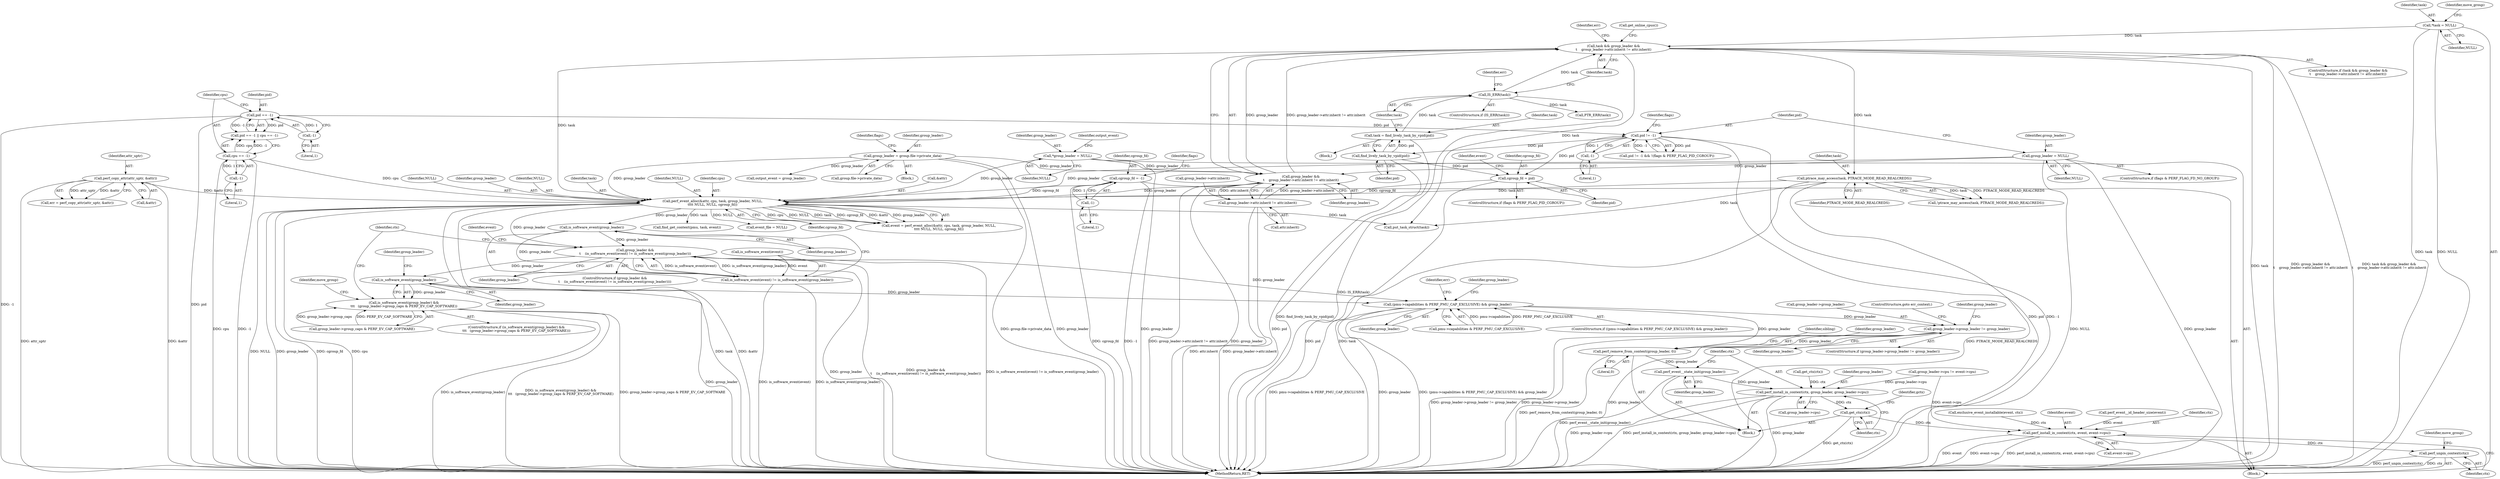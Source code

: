 digraph "0_linux_321027c1fe77f892f4ea07846aeae08cefbbb290@pointer" {
"1000463" [label="(Call,is_software_event(group_leader))"];
"1000389" [label="(Call,perf_event_alloc(&attr, cpu, task, group_leader, NULL,\n\t\t\t\t NULL, NULL, cgroup_fd))"];
"1000188" [label="(Call,perf_copy_attr(attr_uptr, &attr))"];
"1000250" [label="(Call,cpu == -1)"];
"1000252" [label="(Call,-1)"];
"1000376" [label="(Call,ptrace_may_access(task, PTRACE_MODE_READ_REALCREDS))"];
"1000335" [label="(Call,task && group_leader &&\n\t    group_leader->attr.inherit != attr.inherit)"];
"1000326" [label="(Call,IS_ERR(task))"];
"1000321" [label="(Call,task = find_lively_task_by_vpid(pid))"];
"1000323" [label="(Call,find_lively_task_by_vpid(pid))"];
"1000312" [label="(Call,pid != -1)"];
"1000246" [label="(Call,pid == -1)"];
"1000248" [label="(Call,-1)"];
"1000314" [label="(Call,-1)"];
"1000160" [label="(Call,*task = NULL)"];
"1000337" [label="(Call,group_leader &&\n\t    group_leader->attr.inherit != attr.inherit)"];
"1000289" [label="(Call,group_leader = group.file->private_data)"];
"1000140" [label="(Call,*group_leader = NULL)"];
"1000307" [label="(Call,group_leader = NULL)"];
"1000339" [label="(Call,group_leader->attr.inherit != attr.inherit)"];
"1000175" [label="(Call,cgroup_fd = -1)"];
"1000177" [label="(Call,-1)"];
"1000384" [label="(Call,cgroup_fd = pid)"];
"1000458" [label="(Call,group_leader &&\n\t    (is_software_event(event) != is_software_event(group_leader)))"];
"1000478" [label="(Call,is_software_event(group_leader))"];
"1000477" [label="(Call,is_software_event(group_leader) &&\n\t\t\t   (group_leader->group_caps & PERF_EV_CAP_SOFTWARE))"];
"1000505" [label="(Call,(pmu->capabilities & PERF_PMU_CAP_EXCLUSIVE) && group_leader)"];
"1000526" [label="(Call,group_leader->group_leader != group_leader)"];
"1000691" [label="(Call,perf_remove_from_context(group_leader, 0))"];
"1000712" [label="(Call,perf_event__state_init(group_leader))"];
"1000714" [label="(Call,perf_install_in_context(ctx, group_leader, group_leader->cpu))"];
"1000720" [label="(Call,get_ctx(ctx))"];
"1000733" [label="(Call,perf_install_in_context(ctx, event, event->cpu))"];
"1000739" [label="(Call,perf_unpin_context(ctx))"];
"1000460" [label="(Call,is_software_event(event) != is_software_event(group_leader))"];
"1000251" [label="(Identifier,cpu)"];
"1000714" [label="(Call,perf_install_in_context(ctx, group_leader, group_leader->cpu))"];
"1000393" [label="(Identifier,task)"];
"1000140" [label="(Call,*group_leader = NULL)"];
"1000693" [label="(Literal,0)"];
"1000397" [label="(Identifier,NULL)"];
"1000181" [label="(Identifier,flags)"];
"1000478" [label="(Call,is_software_event(group_leader))"];
"1000468" [label="(Identifier,event)"];
"1000740" [label="(Identifier,ctx)"];
"1000142" [label="(Identifier,NULL)"];
"1000189" [label="(Identifier,attr_uptr)"];
"1000249" [label="(Literal,1)"];
"1000298" [label="(Identifier,flags)"];
"1000378" [label="(Identifier,PTRACE_MODE_READ_REALCREDS)"];
"1000736" [label="(Call,event->cpu)"];
"1000290" [label="(Identifier,group_leader)"];
"1000376" [label="(Call,ptrace_may_access(task, PTRACE_MODE_READ_REALCREDS))"];
"1000340" [label="(Call,group_leader->attr.inherit)"];
"1000326" [label="(Call,IS_ERR(task))"];
"1000696" [label="(Identifier,sibling)"];
"1000477" [label="(Call,is_software_event(group_leader) &&\n\t\t\t   (group_leader->group_caps & PERF_EV_CAP_SOFTWARE))"];
"1000307" [label="(Call,group_leader = NULL)"];
"1000313" [label="(Identifier,pid)"];
"1000250" [label="(Call,cpu == -1)"];
"1000186" [label="(Call,err = perf_copy_attr(attr_uptr, &attr))"];
"1000380" [label="(ControlStructure,if (flags & PERF_FLAG_PID_CGROUP))"];
"1000350" [label="(Identifier,err)"];
"1000505" [label="(Call,(pmu->capabilities & PERF_PMU_CAP_EXCLUSIVE) && group_leader)"];
"1000162" [label="(Identifier,NULL)"];
"1000300" [label="(Call,output_event = group_leader)"];
"1000735" [label="(Identifier,event)"];
"1000726" [label="(Call,perf_event__id_header_size(event))"];
"1000141" [label="(Identifier,group_leader)"];
"1000252" [label="(Call,-1)"];
"1000463" [label="(Call,is_software_event(group_leader))"];
"1000716" [label="(Identifier,group_leader)"];
"1000330" [label="(Identifier,err)"];
"1000291" [label="(Call,group.file->private_data)"];
"1000384" [label="(Call,cgroup_fd = pid)"];
"1000392" [label="(Identifier,cpu)"];
"1000525" [label="(ControlStructure,if (group_leader->group_leader != group_leader))"];
"1000491" [label="(Call,find_get_context(pmu, task, event))"];
"1000338" [label="(Identifier,group_leader)"];
"1000325" [label="(ControlStructure,if (IS_ERR(task)))"];
"1000322" [label="(Identifier,task)"];
"1000690" [label="(Block,)"];
"1000323" [label="(Call,find_lively_task_by_vpid(pid))"];
"1000734" [label="(Identifier,ctx)"];
"1000480" [label="(Call,group_leader->group_caps & PERF_EV_CAP_SOFTWARE)"];
"1000511" [label="(Identifier,group_leader)"];
"1000331" [label="(Call,PTR_ERR(task))"];
"1000460" [label="(Call,is_software_event(event) != is_software_event(group_leader))"];
"1000742" [label="(Identifier,move_group)"];
"1000386" [label="(Identifier,pid)"];
"1000160" [label="(Call,*task = NULL)"];
"1000245" [label="(Call,pid == -1 || cpu == -1)"];
"1000247" [label="(Identifier,pid)"];
"1000253" [label="(Literal,1)"];
"1000476" [label="(ControlStructure,if (is_software_event(group_leader) &&\n\t\t\t   (group_leader->group_caps & PERF_EV_CAP_SOFTWARE)))"];
"1000713" [label="(Identifier,group_leader)"];
"1000375" [label="(Call,!ptrace_may_access(task, PTRACE_MODE_READ_REALCREDS))"];
"1000388" [label="(Identifier,event)"];
"1000482" [label="(Identifier,group_leader)"];
"1000161" [label="(Identifier,task)"];
"1000531" [label="(ControlStructure,goto err_context;)"];
"1000464" [label="(Identifier,group_leader)"];
"1000387" [label="(Call,event = perf_event_alloc(&attr, cpu, task, group_leader, NULL,\n\t\t\t\t NULL, NULL, cgroup_fd))"];
"1000177" [label="(Call,-1)"];
"1000479" [label="(Identifier,group_leader)"];
"1000459" [label="(Identifier,group_leader)"];
"1000167" [label="(Identifier,move_group)"];
"1000321" [label="(Call,task = find_lively_task_by_vpid(pid))"];
"1000190" [label="(Call,&attr)"];
"1000390" [label="(Call,&attr)"];
"1000733" [label="(Call,perf_install_in_context(ctx, event, event->cpu))"];
"1000843" [label="(MethodReturn,RET)"];
"1000715" [label="(Identifier,ctx)"];
"1000389" [label="(Call,perf_event_alloc(&attr, cpu, task, group_leader, NULL,\n\t\t\t\t NULL, NULL, cgroup_fd))"];
"1000506" [label="(Call,pmu->capabilities & PERF_PMU_CAP_EXCLUSIVE)"];
"1000138" [label="(Block,)"];
"1000188" [label="(Call,perf_copy_attr(attr_uptr, &attr))"];
"1000692" [label="(Identifier,group_leader)"];
"1000514" [label="(Identifier,err)"];
"1000535" [label="(Identifier,group_leader)"];
"1000723" [label="(Identifier,gctx)"];
"1000289" [label="(Call,group_leader = group.file->private_data)"];
"1000175" [label="(Call,cgroup_fd = -1)"];
"1000335" [label="(Call,task && group_leader &&\n\t    group_leader->attr.inherit != attr.inherit)"];
"1000490" [label="(Identifier,ctx)"];
"1000717" [label="(Call,group_leader->cpu)"];
"1000458" [label="(Call,group_leader &&\n\t    (is_software_event(event) != is_software_event(group_leader)))"];
"1000739" [label="(Call,perf_unpin_context(ctx))"];
"1000461" [label="(Call,is_software_event(event))"];
"1000395" [label="(Identifier,NULL)"];
"1000178" [label="(Literal,1)"];
"1000334" [label="(ControlStructure,if (task && group_leader &&\n\t    group_leader->attr.inherit != attr.inherit))"];
"1000345" [label="(Call,attr.inherit)"];
"1000556" [label="(Call,group_leader->cpu != event->cpu)"];
"1000710" [label="(Call,get_ctx(ctx))"];
"1000721" [label="(Identifier,ctx)"];
"1000519" [label="(Identifier,group_leader)"];
"1000324" [label="(Identifier,pid)"];
"1000487" [label="(Identifier,move_group)"];
"1000457" [label="(ControlStructure,if (group_leader &&\n\t    (is_software_event(event) != is_software_event(group_leader))))"];
"1000246" [label="(Call,pid == -1)"];
"1000339" [label="(Call,group_leader->attr.inherit != attr.inherit)"];
"1000527" [label="(Call,group_leader->group_leader)"];
"1000354" [label="(Call,get_online_cpus())"];
"1000833" [label="(Call,put_task_struct(task))"];
"1000712" [label="(Call,perf_event__state_init(group_leader))"];
"1000720" [label="(Call,get_ctx(ctx))"];
"1000673" [label="(Call,exclusive_event_installable(event, ctx))"];
"1000311" [label="(Call,pid != -1 && !(flags & PERF_FLAG_PID_CGROUP))"];
"1000312" [label="(Call,pid != -1)"];
"1000315" [label="(Literal,1)"];
"1000504" [label="(ControlStructure,if ((pmu->capabilities & PERF_PMU_CAP_EXCLUSIVE) && group_leader))"];
"1000145" [label="(Identifier,output_event)"];
"1000394" [label="(Identifier,group_leader)"];
"1000320" [label="(Block,)"];
"1000279" [label="(Block,)"];
"1000691" [label="(Call,perf_remove_from_context(group_leader, 0))"];
"1000318" [label="(Identifier,flags)"];
"1000609" [label="(Call,event_file = NULL)"];
"1000526" [label="(Call,group_leader->group_leader != group_leader)"];
"1000176" [label="(Identifier,cgroup_fd)"];
"1000530" [label="(Identifier,group_leader)"];
"1000303" [label="(ControlStructure,if (flags & PERF_FLAG_FD_NO_GROUP))"];
"1000398" [label="(Identifier,cgroup_fd)"];
"1000336" [label="(Identifier,task)"];
"1000309" [label="(Identifier,NULL)"];
"1000385" [label="(Identifier,cgroup_fd)"];
"1000377" [label="(Identifier,task)"];
"1000314" [label="(Call,-1)"];
"1000337" [label="(Call,group_leader &&\n\t    group_leader->attr.inherit != attr.inherit)"];
"1000248" [label="(Call,-1)"];
"1000308" [label="(Identifier,group_leader)"];
"1000327" [label="(Identifier,task)"];
"1000396" [label="(Identifier,NULL)"];
"1000463" -> "1000460"  [label="AST: "];
"1000463" -> "1000464"  [label="CFG: "];
"1000464" -> "1000463"  [label="AST: "];
"1000460" -> "1000463"  [label="CFG: "];
"1000463" -> "1000458"  [label="DDG: group_leader"];
"1000463" -> "1000460"  [label="DDG: group_leader"];
"1000389" -> "1000463"  [label="DDG: group_leader"];
"1000389" -> "1000387"  [label="AST: "];
"1000389" -> "1000398"  [label="CFG: "];
"1000390" -> "1000389"  [label="AST: "];
"1000392" -> "1000389"  [label="AST: "];
"1000393" -> "1000389"  [label="AST: "];
"1000394" -> "1000389"  [label="AST: "];
"1000395" -> "1000389"  [label="AST: "];
"1000396" -> "1000389"  [label="AST: "];
"1000397" -> "1000389"  [label="AST: "];
"1000398" -> "1000389"  [label="AST: "];
"1000387" -> "1000389"  [label="CFG: "];
"1000389" -> "1000843"  [label="DDG: NULL"];
"1000389" -> "1000843"  [label="DDG: group_leader"];
"1000389" -> "1000843"  [label="DDG: cgroup_fd"];
"1000389" -> "1000843"  [label="DDG: cpu"];
"1000389" -> "1000843"  [label="DDG: task"];
"1000389" -> "1000843"  [label="DDG: &attr"];
"1000389" -> "1000387"  [label="DDG: cpu"];
"1000389" -> "1000387"  [label="DDG: NULL"];
"1000389" -> "1000387"  [label="DDG: task"];
"1000389" -> "1000387"  [label="DDG: cgroup_fd"];
"1000389" -> "1000387"  [label="DDG: &attr"];
"1000389" -> "1000387"  [label="DDG: group_leader"];
"1000188" -> "1000389"  [label="DDG: &attr"];
"1000250" -> "1000389"  [label="DDG: cpu"];
"1000376" -> "1000389"  [label="DDG: task"];
"1000335" -> "1000389"  [label="DDG: task"];
"1000289" -> "1000389"  [label="DDG: group_leader"];
"1000140" -> "1000389"  [label="DDG: group_leader"];
"1000337" -> "1000389"  [label="DDG: group_leader"];
"1000307" -> "1000389"  [label="DDG: group_leader"];
"1000175" -> "1000389"  [label="DDG: cgroup_fd"];
"1000384" -> "1000389"  [label="DDG: cgroup_fd"];
"1000389" -> "1000458"  [label="DDG: group_leader"];
"1000389" -> "1000491"  [label="DDG: task"];
"1000389" -> "1000609"  [label="DDG: NULL"];
"1000389" -> "1000833"  [label="DDG: task"];
"1000188" -> "1000186"  [label="AST: "];
"1000188" -> "1000190"  [label="CFG: "];
"1000189" -> "1000188"  [label="AST: "];
"1000190" -> "1000188"  [label="AST: "];
"1000186" -> "1000188"  [label="CFG: "];
"1000188" -> "1000843"  [label="DDG: &attr"];
"1000188" -> "1000843"  [label="DDG: attr_uptr"];
"1000188" -> "1000186"  [label="DDG: attr_uptr"];
"1000188" -> "1000186"  [label="DDG: &attr"];
"1000250" -> "1000245"  [label="AST: "];
"1000250" -> "1000252"  [label="CFG: "];
"1000251" -> "1000250"  [label="AST: "];
"1000252" -> "1000250"  [label="AST: "];
"1000245" -> "1000250"  [label="CFG: "];
"1000250" -> "1000843"  [label="DDG: cpu"];
"1000250" -> "1000843"  [label="DDG: -1"];
"1000250" -> "1000245"  [label="DDG: cpu"];
"1000250" -> "1000245"  [label="DDG: -1"];
"1000252" -> "1000250"  [label="DDG: 1"];
"1000252" -> "1000253"  [label="CFG: "];
"1000253" -> "1000252"  [label="AST: "];
"1000376" -> "1000375"  [label="AST: "];
"1000376" -> "1000378"  [label="CFG: "];
"1000377" -> "1000376"  [label="AST: "];
"1000378" -> "1000376"  [label="AST: "];
"1000375" -> "1000376"  [label="CFG: "];
"1000376" -> "1000843"  [label="DDG: task"];
"1000376" -> "1000843"  [label="DDG: PTRACE_MODE_READ_REALCREDS"];
"1000376" -> "1000375"  [label="DDG: task"];
"1000376" -> "1000375"  [label="DDG: PTRACE_MODE_READ_REALCREDS"];
"1000335" -> "1000376"  [label="DDG: task"];
"1000376" -> "1000833"  [label="DDG: task"];
"1000335" -> "1000334"  [label="AST: "];
"1000335" -> "1000336"  [label="CFG: "];
"1000335" -> "1000337"  [label="CFG: "];
"1000336" -> "1000335"  [label="AST: "];
"1000337" -> "1000335"  [label="AST: "];
"1000350" -> "1000335"  [label="CFG: "];
"1000354" -> "1000335"  [label="CFG: "];
"1000335" -> "1000843"  [label="DDG: task"];
"1000335" -> "1000843"  [label="DDG: group_leader &&\n\t    group_leader->attr.inherit != attr.inherit"];
"1000335" -> "1000843"  [label="DDG: task && group_leader &&\n\t    group_leader->attr.inherit != attr.inherit"];
"1000326" -> "1000335"  [label="DDG: task"];
"1000160" -> "1000335"  [label="DDG: task"];
"1000337" -> "1000335"  [label="DDG: group_leader"];
"1000337" -> "1000335"  [label="DDG: group_leader->attr.inherit != attr.inherit"];
"1000335" -> "1000833"  [label="DDG: task"];
"1000326" -> "1000325"  [label="AST: "];
"1000326" -> "1000327"  [label="CFG: "];
"1000327" -> "1000326"  [label="AST: "];
"1000330" -> "1000326"  [label="CFG: "];
"1000336" -> "1000326"  [label="CFG: "];
"1000326" -> "1000843"  [label="DDG: IS_ERR(task)"];
"1000321" -> "1000326"  [label="DDG: task"];
"1000326" -> "1000331"  [label="DDG: task"];
"1000321" -> "1000320"  [label="AST: "];
"1000321" -> "1000323"  [label="CFG: "];
"1000322" -> "1000321"  [label="AST: "];
"1000323" -> "1000321"  [label="AST: "];
"1000327" -> "1000321"  [label="CFG: "];
"1000321" -> "1000843"  [label="DDG: find_lively_task_by_vpid(pid)"];
"1000323" -> "1000321"  [label="DDG: pid"];
"1000323" -> "1000324"  [label="CFG: "];
"1000324" -> "1000323"  [label="AST: "];
"1000323" -> "1000843"  [label="DDG: pid"];
"1000312" -> "1000323"  [label="DDG: pid"];
"1000323" -> "1000384"  [label="DDG: pid"];
"1000312" -> "1000311"  [label="AST: "];
"1000312" -> "1000314"  [label="CFG: "];
"1000313" -> "1000312"  [label="AST: "];
"1000314" -> "1000312"  [label="AST: "];
"1000318" -> "1000312"  [label="CFG: "];
"1000311" -> "1000312"  [label="CFG: "];
"1000312" -> "1000843"  [label="DDG: pid"];
"1000312" -> "1000843"  [label="DDG: -1"];
"1000312" -> "1000311"  [label="DDG: pid"];
"1000312" -> "1000311"  [label="DDG: -1"];
"1000246" -> "1000312"  [label="DDG: pid"];
"1000314" -> "1000312"  [label="DDG: 1"];
"1000312" -> "1000384"  [label="DDG: pid"];
"1000246" -> "1000245"  [label="AST: "];
"1000246" -> "1000248"  [label="CFG: "];
"1000247" -> "1000246"  [label="AST: "];
"1000248" -> "1000246"  [label="AST: "];
"1000251" -> "1000246"  [label="CFG: "];
"1000245" -> "1000246"  [label="CFG: "];
"1000246" -> "1000843"  [label="DDG: -1"];
"1000246" -> "1000843"  [label="DDG: pid"];
"1000246" -> "1000245"  [label="DDG: pid"];
"1000246" -> "1000245"  [label="DDG: -1"];
"1000248" -> "1000246"  [label="DDG: 1"];
"1000248" -> "1000249"  [label="CFG: "];
"1000249" -> "1000248"  [label="AST: "];
"1000314" -> "1000315"  [label="CFG: "];
"1000315" -> "1000314"  [label="AST: "];
"1000160" -> "1000138"  [label="AST: "];
"1000160" -> "1000162"  [label="CFG: "];
"1000161" -> "1000160"  [label="AST: "];
"1000162" -> "1000160"  [label="AST: "];
"1000167" -> "1000160"  [label="CFG: "];
"1000160" -> "1000843"  [label="DDG: NULL"];
"1000160" -> "1000843"  [label="DDG: task"];
"1000337" -> "1000338"  [label="CFG: "];
"1000337" -> "1000339"  [label="CFG: "];
"1000338" -> "1000337"  [label="AST: "];
"1000339" -> "1000337"  [label="AST: "];
"1000337" -> "1000843"  [label="DDG: group_leader->attr.inherit != attr.inherit"];
"1000337" -> "1000843"  [label="DDG: group_leader"];
"1000289" -> "1000337"  [label="DDG: group_leader"];
"1000140" -> "1000337"  [label="DDG: group_leader"];
"1000307" -> "1000337"  [label="DDG: group_leader"];
"1000339" -> "1000337"  [label="DDG: group_leader->attr.inherit"];
"1000339" -> "1000337"  [label="DDG: attr.inherit"];
"1000289" -> "1000279"  [label="AST: "];
"1000289" -> "1000291"  [label="CFG: "];
"1000290" -> "1000289"  [label="AST: "];
"1000291" -> "1000289"  [label="AST: "];
"1000298" -> "1000289"  [label="CFG: "];
"1000289" -> "1000843"  [label="DDG: group.file->private_data"];
"1000289" -> "1000843"  [label="DDG: group_leader"];
"1000289" -> "1000300"  [label="DDG: group_leader"];
"1000140" -> "1000138"  [label="AST: "];
"1000140" -> "1000142"  [label="CFG: "];
"1000141" -> "1000140"  [label="AST: "];
"1000142" -> "1000140"  [label="AST: "];
"1000145" -> "1000140"  [label="CFG: "];
"1000140" -> "1000843"  [label="DDG: group_leader"];
"1000307" -> "1000303"  [label="AST: "];
"1000307" -> "1000309"  [label="CFG: "];
"1000308" -> "1000307"  [label="AST: "];
"1000309" -> "1000307"  [label="AST: "];
"1000313" -> "1000307"  [label="CFG: "];
"1000307" -> "1000843"  [label="DDG: NULL"];
"1000307" -> "1000843"  [label="DDG: group_leader"];
"1000339" -> "1000345"  [label="CFG: "];
"1000340" -> "1000339"  [label="AST: "];
"1000345" -> "1000339"  [label="AST: "];
"1000339" -> "1000843"  [label="DDG: group_leader->attr.inherit"];
"1000339" -> "1000843"  [label="DDG: attr.inherit"];
"1000175" -> "1000138"  [label="AST: "];
"1000175" -> "1000177"  [label="CFG: "];
"1000176" -> "1000175"  [label="AST: "];
"1000177" -> "1000175"  [label="AST: "];
"1000181" -> "1000175"  [label="CFG: "];
"1000175" -> "1000843"  [label="DDG: cgroup_fd"];
"1000175" -> "1000843"  [label="DDG: -1"];
"1000177" -> "1000175"  [label="DDG: 1"];
"1000177" -> "1000178"  [label="CFG: "];
"1000178" -> "1000177"  [label="AST: "];
"1000384" -> "1000380"  [label="AST: "];
"1000384" -> "1000386"  [label="CFG: "];
"1000385" -> "1000384"  [label="AST: "];
"1000386" -> "1000384"  [label="AST: "];
"1000388" -> "1000384"  [label="CFG: "];
"1000384" -> "1000843"  [label="DDG: pid"];
"1000458" -> "1000457"  [label="AST: "];
"1000458" -> "1000459"  [label="CFG: "];
"1000458" -> "1000460"  [label="CFG: "];
"1000459" -> "1000458"  [label="AST: "];
"1000460" -> "1000458"  [label="AST: "];
"1000468" -> "1000458"  [label="CFG: "];
"1000490" -> "1000458"  [label="CFG: "];
"1000458" -> "1000843"  [label="DDG: is_software_event(event) != is_software_event(group_leader)"];
"1000458" -> "1000843"  [label="DDG: group_leader"];
"1000458" -> "1000843"  [label="DDG: group_leader &&\n\t    (is_software_event(event) != is_software_event(group_leader))"];
"1000460" -> "1000458"  [label="DDG: is_software_event(event)"];
"1000460" -> "1000458"  [label="DDG: is_software_event(group_leader)"];
"1000458" -> "1000478"  [label="DDG: group_leader"];
"1000458" -> "1000505"  [label="DDG: group_leader"];
"1000478" -> "1000477"  [label="AST: "];
"1000478" -> "1000479"  [label="CFG: "];
"1000479" -> "1000478"  [label="AST: "];
"1000482" -> "1000478"  [label="CFG: "];
"1000477" -> "1000478"  [label="CFG: "];
"1000478" -> "1000843"  [label="DDG: group_leader"];
"1000478" -> "1000477"  [label="DDG: group_leader"];
"1000478" -> "1000505"  [label="DDG: group_leader"];
"1000477" -> "1000476"  [label="AST: "];
"1000477" -> "1000480"  [label="CFG: "];
"1000480" -> "1000477"  [label="AST: "];
"1000487" -> "1000477"  [label="CFG: "];
"1000490" -> "1000477"  [label="CFG: "];
"1000477" -> "1000843"  [label="DDG: is_software_event(group_leader) &&\n\t\t\t   (group_leader->group_caps & PERF_EV_CAP_SOFTWARE)"];
"1000477" -> "1000843"  [label="DDG: group_leader->group_caps & PERF_EV_CAP_SOFTWARE"];
"1000477" -> "1000843"  [label="DDG: is_software_event(group_leader)"];
"1000480" -> "1000477"  [label="DDG: group_leader->group_caps"];
"1000480" -> "1000477"  [label="DDG: PERF_EV_CAP_SOFTWARE"];
"1000505" -> "1000504"  [label="AST: "];
"1000505" -> "1000506"  [label="CFG: "];
"1000505" -> "1000511"  [label="CFG: "];
"1000506" -> "1000505"  [label="AST: "];
"1000511" -> "1000505"  [label="AST: "];
"1000514" -> "1000505"  [label="CFG: "];
"1000519" -> "1000505"  [label="CFG: "];
"1000505" -> "1000843"  [label="DDG: pmu->capabilities & PERF_PMU_CAP_EXCLUSIVE"];
"1000505" -> "1000843"  [label="DDG: group_leader"];
"1000505" -> "1000843"  [label="DDG: (pmu->capabilities & PERF_PMU_CAP_EXCLUSIVE) && group_leader"];
"1000506" -> "1000505"  [label="DDG: pmu->capabilities"];
"1000506" -> "1000505"  [label="DDG: PERF_PMU_CAP_EXCLUSIVE"];
"1000505" -> "1000526"  [label="DDG: group_leader"];
"1000505" -> "1000691"  [label="DDG: group_leader"];
"1000526" -> "1000525"  [label="AST: "];
"1000526" -> "1000530"  [label="CFG: "];
"1000527" -> "1000526"  [label="AST: "];
"1000530" -> "1000526"  [label="AST: "];
"1000531" -> "1000526"  [label="CFG: "];
"1000535" -> "1000526"  [label="CFG: "];
"1000526" -> "1000843"  [label="DDG: group_leader"];
"1000526" -> "1000843"  [label="DDG: group_leader->group_leader != group_leader"];
"1000526" -> "1000843"  [label="DDG: group_leader->group_leader"];
"1000526" -> "1000691"  [label="DDG: group_leader"];
"1000691" -> "1000690"  [label="AST: "];
"1000691" -> "1000693"  [label="CFG: "];
"1000692" -> "1000691"  [label="AST: "];
"1000693" -> "1000691"  [label="AST: "];
"1000696" -> "1000691"  [label="CFG: "];
"1000691" -> "1000843"  [label="DDG: perf_remove_from_context(group_leader, 0)"];
"1000691" -> "1000712"  [label="DDG: group_leader"];
"1000712" -> "1000690"  [label="AST: "];
"1000712" -> "1000713"  [label="CFG: "];
"1000713" -> "1000712"  [label="AST: "];
"1000715" -> "1000712"  [label="CFG: "];
"1000712" -> "1000843"  [label="DDG: perf_event__state_init(group_leader)"];
"1000712" -> "1000714"  [label="DDG: group_leader"];
"1000714" -> "1000690"  [label="AST: "];
"1000714" -> "1000717"  [label="CFG: "];
"1000715" -> "1000714"  [label="AST: "];
"1000716" -> "1000714"  [label="AST: "];
"1000717" -> "1000714"  [label="AST: "];
"1000721" -> "1000714"  [label="CFG: "];
"1000714" -> "1000843"  [label="DDG: perf_install_in_context(ctx, group_leader, group_leader->cpu)"];
"1000714" -> "1000843"  [label="DDG: group_leader"];
"1000714" -> "1000843"  [label="DDG: group_leader->cpu"];
"1000710" -> "1000714"  [label="DDG: ctx"];
"1000556" -> "1000714"  [label="DDG: group_leader->cpu"];
"1000714" -> "1000720"  [label="DDG: ctx"];
"1000720" -> "1000690"  [label="AST: "];
"1000720" -> "1000721"  [label="CFG: "];
"1000721" -> "1000720"  [label="AST: "];
"1000723" -> "1000720"  [label="CFG: "];
"1000720" -> "1000843"  [label="DDG: get_ctx(ctx)"];
"1000720" -> "1000733"  [label="DDG: ctx"];
"1000733" -> "1000138"  [label="AST: "];
"1000733" -> "1000736"  [label="CFG: "];
"1000734" -> "1000733"  [label="AST: "];
"1000735" -> "1000733"  [label="AST: "];
"1000736" -> "1000733"  [label="AST: "];
"1000740" -> "1000733"  [label="CFG: "];
"1000733" -> "1000843"  [label="DDG: event"];
"1000733" -> "1000843"  [label="DDG: event->cpu"];
"1000733" -> "1000843"  [label="DDG: perf_install_in_context(ctx, event, event->cpu)"];
"1000673" -> "1000733"  [label="DDG: ctx"];
"1000726" -> "1000733"  [label="DDG: event"];
"1000556" -> "1000733"  [label="DDG: event->cpu"];
"1000733" -> "1000739"  [label="DDG: ctx"];
"1000739" -> "1000138"  [label="AST: "];
"1000739" -> "1000740"  [label="CFG: "];
"1000740" -> "1000739"  [label="AST: "];
"1000742" -> "1000739"  [label="CFG: "];
"1000739" -> "1000843"  [label="DDG: perf_unpin_context(ctx)"];
"1000739" -> "1000843"  [label="DDG: ctx"];
"1000461" -> "1000460"  [label="AST: "];
"1000460" -> "1000843"  [label="DDG: is_software_event(event)"];
"1000460" -> "1000843"  [label="DDG: is_software_event(group_leader)"];
"1000461" -> "1000460"  [label="DDG: event"];
}
